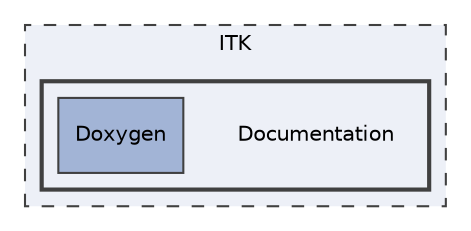 digraph "Documentation"
{
 // LATEX_PDF_SIZE
  edge [fontname="Helvetica",fontsize="10",labelfontname="Helvetica",labelfontsize="10"];
  node [fontname="Helvetica",fontsize="10",shape=record];
  compound=true
  subgraph clusterdir_46986e8e618f5d4e9cefd393e3e85435 {
    graph [ bgcolor="#edf0f7", pencolor="grey25", style="filled,dashed,", label="ITK", fontname="Helvetica", fontsize="10", URL="dir_46986e8e618f5d4e9cefd393e3e85435.html"]
  subgraph clusterdir_21268ee95c644a7ea8cfca8e682c2a20 {
    graph [ bgcolor="#edf0f7", pencolor="grey25", style="filled,bold,", label="", fontname="Helvetica", fontsize="10", URL="dir_21268ee95c644a7ea8cfca8e682c2a20.html"]
    dir_21268ee95c644a7ea8cfca8e682c2a20 [shape=plaintext, label="Documentation"];
  dir_6fee3aa293cbb5e8217245b40fa4829e [shape=box, label="Doxygen", style="filled,", fillcolor="#a2b4d6", color="grey25", URL="dir_6fee3aa293cbb5e8217245b40fa4829e.html"];
  }
  }
}
